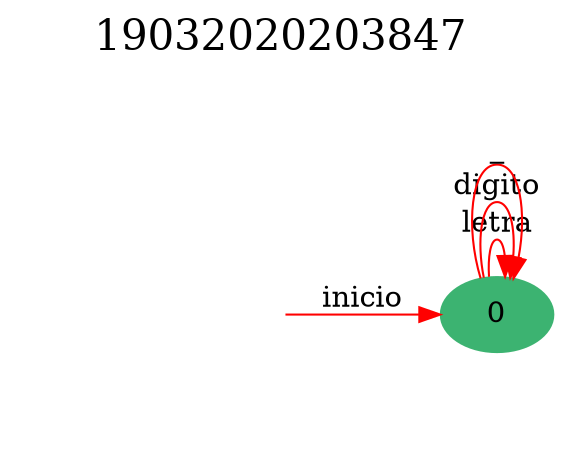 digraph 19032020203847 {
	rankdir=LR;
	graph [label="19032020203847", labelloc=t, fontsize=20]; 
	node [style = filled,color = mediumseagreen]; 0;
	node [shape=circle];
	node [color=midnightblue,fontcolor=white];
	edge [color=red];
	secret_node [style=invis];
	secret_node -> 0 [label="inicio"];
	0 -> 0 [label="letra"];
	0 -> 0 [label="digito"];
	0 -> 0 [label="_"];
}